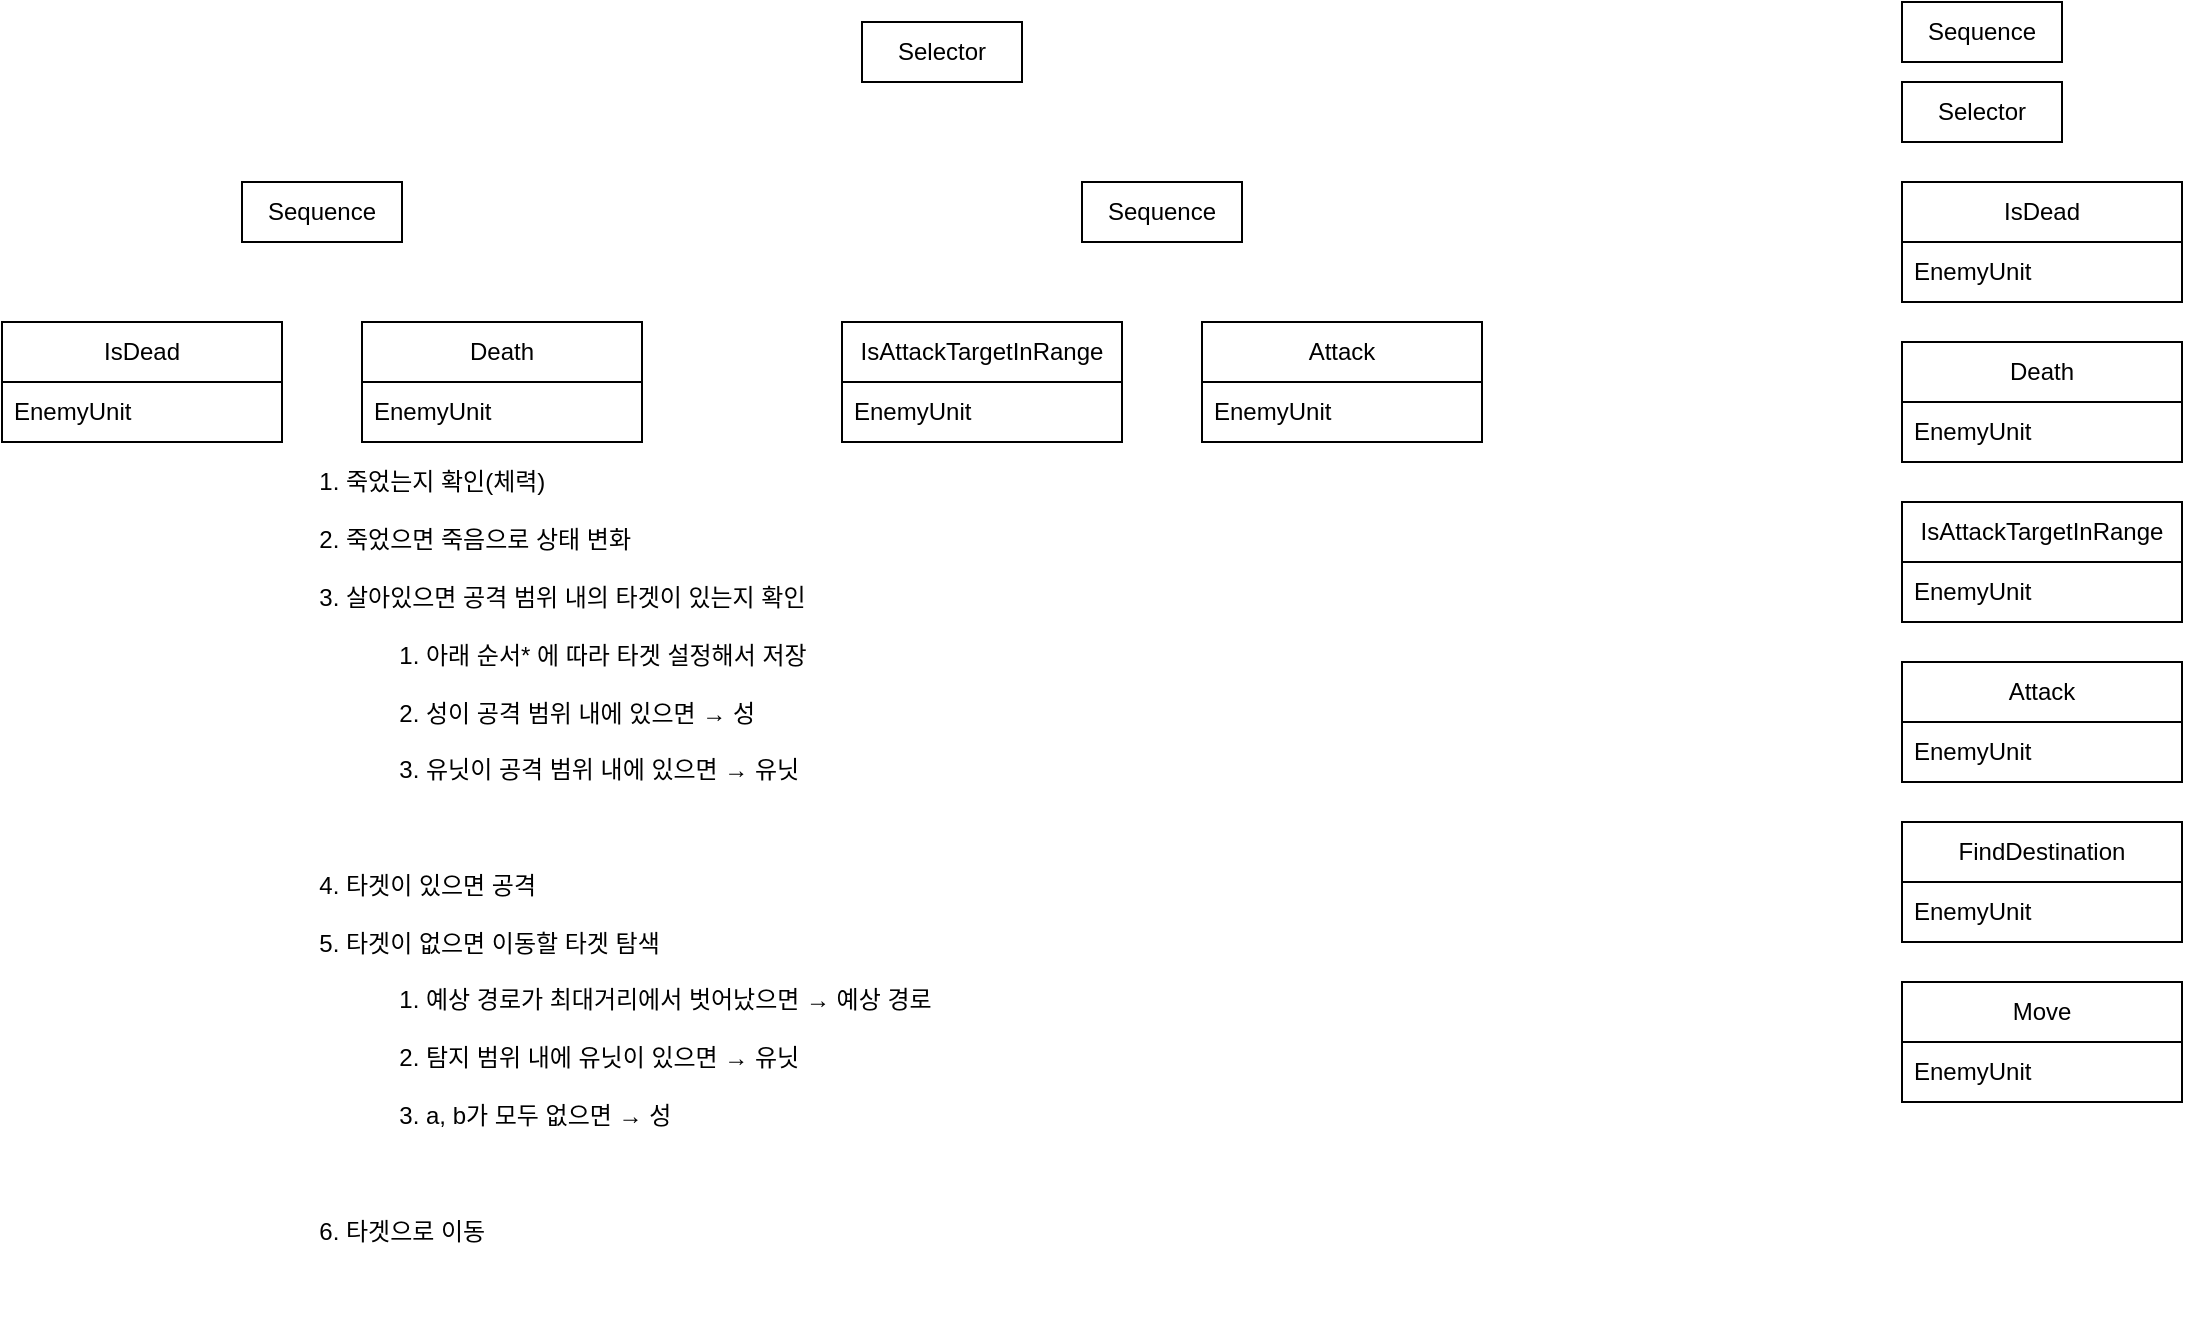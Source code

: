 <mxfile version="21.4.0" type="github">
  <diagram name="페이지-1" id="SfJoU6xT1HKdPMQP2aAP">
    <mxGraphModel dx="1674" dy="796" grid="1" gridSize="10" guides="1" tooltips="1" connect="1" arrows="1" fold="1" page="1" pageScale="1" pageWidth="1920" pageHeight="1200" math="0" shadow="0">
      <root>
        <mxCell id="0" />
        <mxCell id="1" parent="0" />
        <mxCell id="_PAhmx-zTXeZVCisrKjf-1" value="Selector" style="rounded=0;whiteSpace=wrap;html=1;" parent="1" vertex="1">
          <mxGeometry x="1070" y="70" width="80" height="30" as="geometry" />
        </mxCell>
        <mxCell id="_PAhmx-zTXeZVCisrKjf-2" value="Sequence" style="rounded=0;whiteSpace=wrap;html=1;" parent="1" vertex="1">
          <mxGeometry x="1070" y="30" width="80" height="30" as="geometry" />
        </mxCell>
        <mxCell id="_PAhmx-zTXeZVCisrKjf-5" value="IsDead" style="swimlane;fontStyle=0;childLayout=stackLayout;horizontal=1;startSize=30;horizontalStack=0;resizeParent=1;resizeParentMax=0;resizeLast=0;collapsible=1;marginBottom=0;whiteSpace=wrap;html=1;" parent="1" vertex="1">
          <mxGeometry x="1070" y="120" width="140" height="60" as="geometry" />
        </mxCell>
        <mxCell id="_PAhmx-zTXeZVCisrKjf-6" value="EnemyUnit" style="text;strokeColor=none;fillColor=none;align=left;verticalAlign=middle;spacingLeft=4;spacingRight=4;overflow=hidden;points=[[0,0.5],[1,0.5]];portConstraint=eastwest;rotatable=0;whiteSpace=wrap;html=1;" parent="_PAhmx-zTXeZVCisrKjf-5" vertex="1">
          <mxGeometry y="30" width="140" height="30" as="geometry" />
        </mxCell>
        <mxCell id="_PAhmx-zTXeZVCisrKjf-9" value="Selector" style="rounded=0;whiteSpace=wrap;html=1;" parent="1" vertex="1">
          <mxGeometry x="550" y="40" width="80" height="30" as="geometry" />
        </mxCell>
        <mxCell id="_PAhmx-zTXeZVCisrKjf-12" value="IsAttackTargetInRange" style="swimlane;fontStyle=0;childLayout=stackLayout;horizontal=1;startSize=30;horizontalStack=0;resizeParent=1;resizeParentMax=0;resizeLast=0;collapsible=1;marginBottom=0;whiteSpace=wrap;html=1;" parent="1" vertex="1">
          <mxGeometry x="1070" y="280" width="140" height="60" as="geometry" />
        </mxCell>
        <mxCell id="_PAhmx-zTXeZVCisrKjf-13" value="EnemyUnit" style="text;strokeColor=none;fillColor=none;align=left;verticalAlign=middle;spacingLeft=4;spacingRight=4;overflow=hidden;points=[[0,0.5],[1,0.5]];portConstraint=eastwest;rotatable=0;whiteSpace=wrap;html=1;" parent="_PAhmx-zTXeZVCisrKjf-12" vertex="1">
          <mxGeometry y="30" width="140" height="30" as="geometry" />
        </mxCell>
        <mxCell id="_PAhmx-zTXeZVCisrKjf-18" value="FindDestination" style="swimlane;fontStyle=0;childLayout=stackLayout;horizontal=1;startSize=30;horizontalStack=0;resizeParent=1;resizeParentMax=0;resizeLast=0;collapsible=1;marginBottom=0;whiteSpace=wrap;html=1;" parent="1" vertex="1">
          <mxGeometry x="1070" y="440" width="140" height="60" as="geometry" />
        </mxCell>
        <mxCell id="_PAhmx-zTXeZVCisrKjf-19" value="EnemyUnit" style="text;strokeColor=none;fillColor=none;align=left;verticalAlign=middle;spacingLeft=4;spacingRight=4;overflow=hidden;points=[[0,0.5],[1,0.5]];portConstraint=eastwest;rotatable=0;whiteSpace=wrap;html=1;" parent="_PAhmx-zTXeZVCisrKjf-18" vertex="1">
          <mxGeometry y="30" width="140" height="30" as="geometry" />
        </mxCell>
        <mxCell id="_PAhmx-zTXeZVCisrKjf-34" value="Move" style="swimlane;fontStyle=0;childLayout=stackLayout;horizontal=1;startSize=30;horizontalStack=0;resizeParent=1;resizeParentMax=0;resizeLast=0;collapsible=1;marginBottom=0;whiteSpace=wrap;html=1;" parent="1" vertex="1">
          <mxGeometry x="1070" y="520" width="140" height="60" as="geometry" />
        </mxCell>
        <mxCell id="_PAhmx-zTXeZVCisrKjf-35" value="EnemyUnit" style="text;strokeColor=none;fillColor=none;align=left;verticalAlign=middle;spacingLeft=4;spacingRight=4;overflow=hidden;points=[[0,0.5],[1,0.5]];portConstraint=eastwest;rotatable=0;whiteSpace=wrap;html=1;" parent="_PAhmx-zTXeZVCisrKjf-34" vertex="1">
          <mxGeometry y="30" width="140" height="30" as="geometry" />
        </mxCell>
        <mxCell id="Ay09J9ULSZvdtxwm-9-C-2" value="Death" style="swimlane;fontStyle=0;childLayout=stackLayout;horizontal=1;startSize=30;horizontalStack=0;resizeParent=1;resizeParentMax=0;resizeLast=0;collapsible=1;marginBottom=0;whiteSpace=wrap;html=1;" vertex="1" parent="1">
          <mxGeometry x="1070" y="200" width="140" height="60" as="geometry" />
        </mxCell>
        <mxCell id="Ay09J9ULSZvdtxwm-9-C-3" value="EnemyUnit" style="text;strokeColor=none;fillColor=none;align=left;verticalAlign=middle;spacingLeft=4;spacingRight=4;overflow=hidden;points=[[0,0.5],[1,0.5]];portConstraint=eastwest;rotatable=0;whiteSpace=wrap;html=1;" vertex="1" parent="Ay09J9ULSZvdtxwm-9-C-2">
          <mxGeometry y="30" width="140" height="30" as="geometry" />
        </mxCell>
        <mxCell id="Ay09J9ULSZvdtxwm-9-C-6" value="Attack" style="swimlane;fontStyle=0;childLayout=stackLayout;horizontal=1;startSize=30;horizontalStack=0;resizeParent=1;resizeParentMax=0;resizeLast=0;collapsible=1;marginBottom=0;whiteSpace=wrap;html=1;" vertex="1" parent="1">
          <mxGeometry x="1070" y="360" width="140" height="60" as="geometry" />
        </mxCell>
        <mxCell id="Ay09J9ULSZvdtxwm-9-C-7" value="EnemyUnit" style="text;strokeColor=none;fillColor=none;align=left;verticalAlign=middle;spacingLeft=4;spacingRight=4;overflow=hidden;points=[[0,0.5],[1,0.5]];portConstraint=eastwest;rotatable=0;whiteSpace=wrap;html=1;" vertex="1" parent="Ay09J9ULSZvdtxwm-9-C-6">
          <mxGeometry y="30" width="140" height="30" as="geometry" />
        </mxCell>
        <mxCell id="Ay09J9ULSZvdtxwm-9-C-8" value="&lt;ol&gt;&#xa;&lt;li&gt;죽었는지 확인(체력)&lt;/li&gt;&#xa;&lt;li&gt;죽었으면 죽음으로 상태 변화&lt;/li&gt;&#xa;&lt;li&gt;살아있으면 공격 범위 내의 타겟이 있는지 확인&#xa;&lt;ol&gt;&#xa;&lt;li&gt;아래 순서* 에 따라 타겟 설정해서 저장&lt;/li&gt;&#xa;&lt;li&gt;성이 공격 범위 내에 있으면 → 성&lt;/li&gt;&#xa;&lt;li&gt;유닛이 공격 범위 내에 있으면 → 유닛&lt;/li&gt;&#xa;&lt;/ol&gt;&#xa;&lt;/li&gt;&#xa;&lt;li&gt;타겟이 있으면 공격&lt;/li&gt;&#xa;&lt;li&gt;타겟이 없으면 이동할 타겟 탐색&#xa;&lt;ol&gt;&#xa;&lt;li&gt;예상 경로가 최대거리에서 벗어났으면 → 예상 경로&lt;/li&gt;&#xa;&lt;li&gt;탐지 범위 내에 유닛이 있으면 → 유닛&lt;/li&gt;&#xa;&lt;li&gt;a, b가 모두 없으면 → 성&lt;/li&gt;&#xa;&lt;/ol&gt;&#xa;&lt;/li&gt;&#xa;&lt;li&gt;타겟으로 이동&lt;/li&gt;&#xa;&lt;/ol&gt;" style="text;whiteSpace=wrap;html=1;" vertex="1" parent="1">
          <mxGeometry x="250" y="230" width="390" height="460" as="geometry" />
        </mxCell>
        <mxCell id="Ay09J9ULSZvdtxwm-9-C-9" value="Sequence" style="rounded=0;whiteSpace=wrap;html=1;" vertex="1" parent="1">
          <mxGeometry x="240" y="120" width="80" height="30" as="geometry" />
        </mxCell>
        <mxCell id="Ay09J9ULSZvdtxwm-9-C-10" value="IsDead" style="swimlane;fontStyle=0;childLayout=stackLayout;horizontal=1;startSize=30;horizontalStack=0;resizeParent=1;resizeParentMax=0;resizeLast=0;collapsible=1;marginBottom=0;whiteSpace=wrap;html=1;" vertex="1" parent="1">
          <mxGeometry x="120" y="190" width="140" height="60" as="geometry" />
        </mxCell>
        <mxCell id="Ay09J9ULSZvdtxwm-9-C-11" value="EnemyUnit" style="text;strokeColor=none;fillColor=none;align=left;verticalAlign=middle;spacingLeft=4;spacingRight=4;overflow=hidden;points=[[0,0.5],[1,0.5]];portConstraint=eastwest;rotatable=0;whiteSpace=wrap;html=1;" vertex="1" parent="Ay09J9ULSZvdtxwm-9-C-10">
          <mxGeometry y="30" width="140" height="30" as="geometry" />
        </mxCell>
        <mxCell id="Ay09J9ULSZvdtxwm-9-C-12" value="Death" style="swimlane;fontStyle=0;childLayout=stackLayout;horizontal=1;startSize=30;horizontalStack=0;resizeParent=1;resizeParentMax=0;resizeLast=0;collapsible=1;marginBottom=0;whiteSpace=wrap;html=1;" vertex="1" parent="1">
          <mxGeometry x="300" y="190" width="140" height="60" as="geometry" />
        </mxCell>
        <mxCell id="Ay09J9ULSZvdtxwm-9-C-13" value="EnemyUnit" style="text;strokeColor=none;fillColor=none;align=left;verticalAlign=middle;spacingLeft=4;spacingRight=4;overflow=hidden;points=[[0,0.5],[1,0.5]];portConstraint=eastwest;rotatable=0;whiteSpace=wrap;html=1;" vertex="1" parent="Ay09J9ULSZvdtxwm-9-C-12">
          <mxGeometry y="30" width="140" height="30" as="geometry" />
        </mxCell>
        <mxCell id="Ay09J9ULSZvdtxwm-9-C-14" value="IsAttackTargetInRange" style="swimlane;fontStyle=0;childLayout=stackLayout;horizontal=1;startSize=30;horizontalStack=0;resizeParent=1;resizeParentMax=0;resizeLast=0;collapsible=1;marginBottom=0;whiteSpace=wrap;html=1;" vertex="1" parent="1">
          <mxGeometry x="540" y="190" width="140" height="60" as="geometry" />
        </mxCell>
        <mxCell id="Ay09J9ULSZvdtxwm-9-C-15" value="EnemyUnit" style="text;strokeColor=none;fillColor=none;align=left;verticalAlign=middle;spacingLeft=4;spacingRight=4;overflow=hidden;points=[[0,0.5],[1,0.5]];portConstraint=eastwest;rotatable=0;whiteSpace=wrap;html=1;" vertex="1" parent="Ay09J9ULSZvdtxwm-9-C-14">
          <mxGeometry y="30" width="140" height="30" as="geometry" />
        </mxCell>
        <mxCell id="Ay09J9ULSZvdtxwm-9-C-16" value="Sequence" style="rounded=0;whiteSpace=wrap;html=1;" vertex="1" parent="1">
          <mxGeometry x="660" y="120" width="80" height="30" as="geometry" />
        </mxCell>
        <mxCell id="Ay09J9ULSZvdtxwm-9-C-17" value="Attack" style="swimlane;fontStyle=0;childLayout=stackLayout;horizontal=1;startSize=30;horizontalStack=0;resizeParent=1;resizeParentMax=0;resizeLast=0;collapsible=1;marginBottom=0;whiteSpace=wrap;html=1;" vertex="1" parent="1">
          <mxGeometry x="720" y="190" width="140" height="60" as="geometry" />
        </mxCell>
        <mxCell id="Ay09J9ULSZvdtxwm-9-C-18" value="EnemyUnit" style="text;strokeColor=none;fillColor=none;align=left;verticalAlign=middle;spacingLeft=4;spacingRight=4;overflow=hidden;points=[[0,0.5],[1,0.5]];portConstraint=eastwest;rotatable=0;whiteSpace=wrap;html=1;" vertex="1" parent="Ay09J9ULSZvdtxwm-9-C-17">
          <mxGeometry y="30" width="140" height="30" as="geometry" />
        </mxCell>
      </root>
    </mxGraphModel>
  </diagram>
</mxfile>
